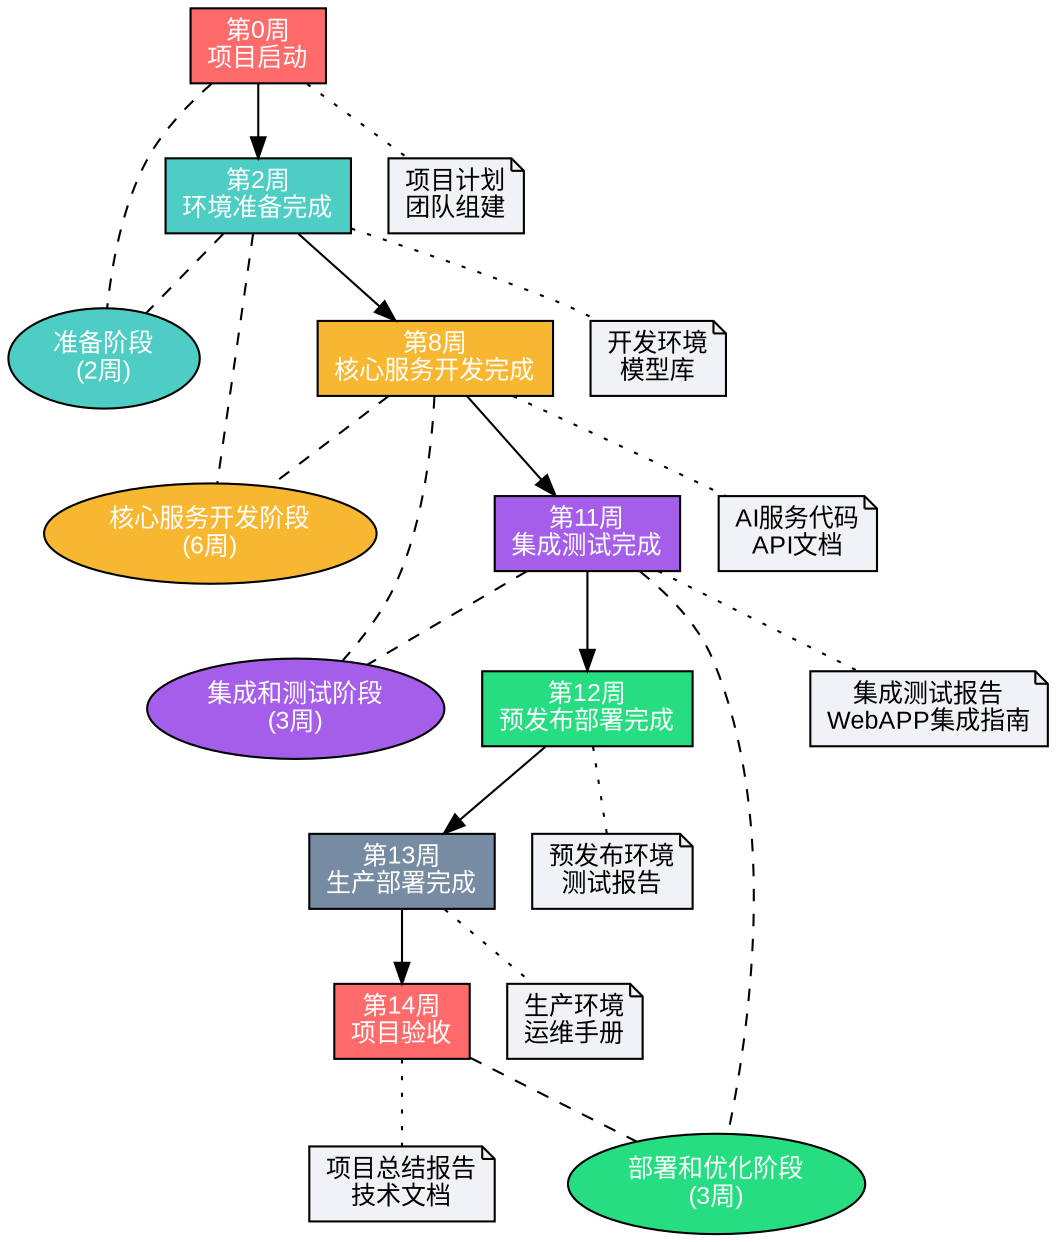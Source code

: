 digraph G {
    rankdir=TB;
    node [shape=box, style=filled, fillcolor=lightblue, fontname="Arial", fontsize=12];
    edge [fontname="Arial", fontsize=10];
    
    // 时间线节点
    Week0 [label="第0周\n项目启动", fillcolor="#ff6b6b", fontcolor=white];
    Week2 [label="第2周\n环境准备完成", fillcolor="#4ecdc4", fontcolor=white];
    Week8 [label="第8周\n核心服务开发完成", fillcolor="#f7b731", fontcolor=white];
    Week11 [label="第11周\n集成测试完成", fillcolor="#a55eea", fontcolor=white];
    Week12 [label="第12周\n预发布部署完成", fillcolor="#26de81", fontcolor=white];
    Week13 [label="第13周\n生产部署完成", fillcolor="#778ca3", fontcolor=white];
    Week14 [label="第14周\n项目验收", fillcolor="#ff6b6b", fontcolor=white];
    
    // 阶段节点
    Preparation [label="准备阶段\n(2周)", shape=ellipse, fillcolor="#4ecdc4", fontcolor=white];
    Development [label="核心服务开发阶段\n(6周)", shape=ellipse, fillcolor="#f7b731", fontcolor=white];
    Integration [label="集成和测试阶段\n(3周)", shape=ellipse, fillcolor="#a55eea", fontcolor=white];
    Deployment [label="部署和优化阶段\n(3周)", shape=ellipse, fillcolor="#26de81", fontcolor=white];
    
    // 连接时间线
    Week0 -> Week2 -> Week8 -> Week11 -> Week12 -> Week13 -> Week14;
    
    // 连接阶段
    Week0 -> Preparation [dir=none, style=dashed];
    Week2 -> Preparation [dir=none, style=dashed];
    
    Week2 -> Development [dir=none, style=dashed];
    Week8 -> Development [dir=none, style=dashed];
    
    Week8 -> Integration [dir=none, style=dashed];
    Week11 -> Integration [dir=none, style=dashed];
    
    Week11 -> Deployment [dir=none, style=dashed];
    Week14 -> Deployment [dir=none, style=dashed];
    
    // 关键交付物
    Week0Deliverables [label="项目计划\n团队组建", shape=note, fillcolor="#f1f2f6"];
    Week2Deliverables [label="开发环境\n模型库", shape=note, fillcolor="#f1f2f6"];
    Week8Deliverables [label="AI服务代码\nAPI文档", shape=note, fillcolor="#f1f2f6"];
    Week11Deliverables [label="集成测试报告\nWebAPP集成指南", shape=note, fillcolor="#f1f2f6"];
    Week12Deliverables [label="预发布环境\n测试报告", shape=note, fillcolor="#f1f2f6"];
    Week13Deliverables [label="生产环境\n运维手册", shape=note, fillcolor="#f1f2f6"];
    Week14Deliverables [label="项目总结报告\n技术文档", shape=note, fillcolor="#f1f2f6"];
    
    // 连接交付物
    Week0 -> Week0Deliverables [dir=none, style=dotted];
    Week2 -> Week2Deliverables [dir=none, style=dotted];
    Week8 -> Week8Deliverables [dir=none, style=dotted];
    Week11 -> Week11Deliverables [dir=none, style=dotted];
    Week12 -> Week12Deliverables [dir=none, style=dotted];
    Week13 -> Week13Deliverables [dir=none, style=dotted];
    Week14 -> Week14Deliverables [dir=none, style=dotted];
}

